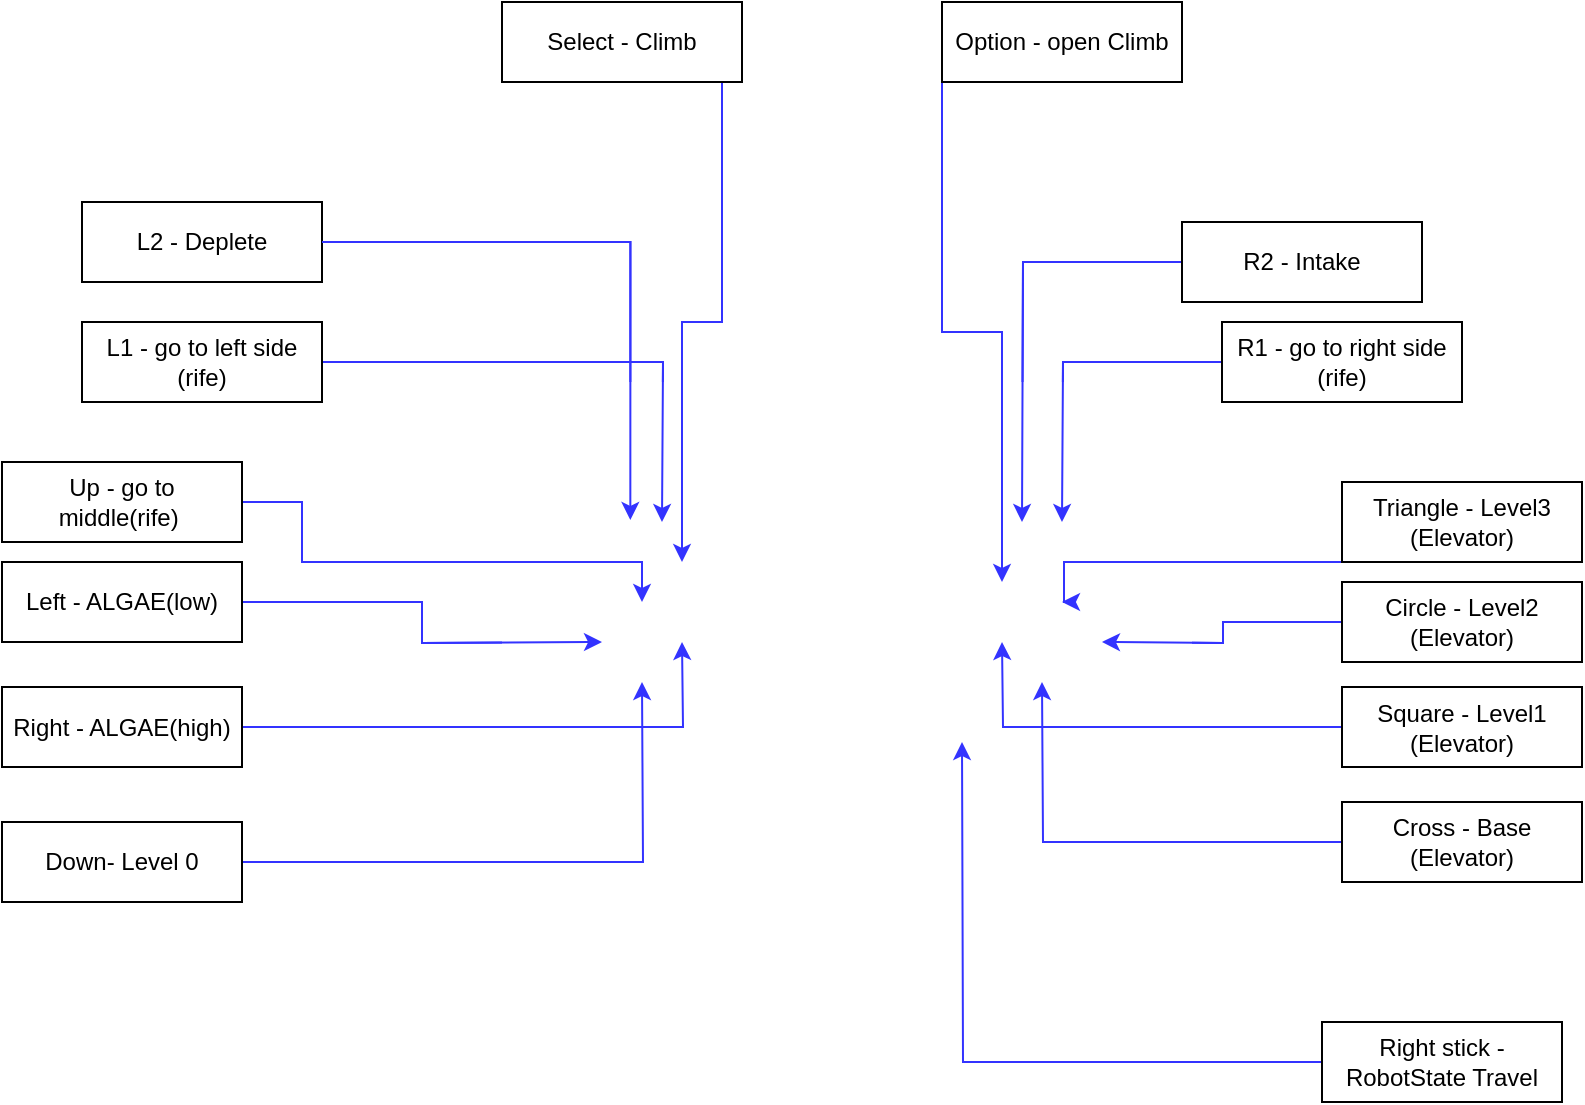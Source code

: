 <mxfile version="26.0.10">
  <diagram name="Page-1" id="9mQ9ZX5lmIJOBtvkhXA7">
    <mxGraphModel dx="2096" dy="446" grid="1" gridSize="10" guides="1" tooltips="1" connect="1" arrows="1" fold="1" page="1" pageScale="1" pageWidth="850" pageHeight="1100" math="0" shadow="0">
      <root>
        <mxCell id="0" />
        <mxCell id="1" parent="0" />
        <mxCell id="N5aHIdoO1ZOXEfKflo4E-1" value="" style="shape=image;verticalLabelPosition=bottom;labelBackgroundColor=default;verticalAlign=top;aspect=fixed;imageAspect=0;image=https://cellfi.co.il/wp-content/uploads/2023/11/white.jpg;imageBorder=none;imageBackground=default;connectable=0;" vertex="1" parent="1">
          <mxGeometry x="90" y="200" width="345" height="345" as="geometry" />
        </mxCell>
        <mxCell id="N5aHIdoO1ZOXEfKflo4E-3" value="L2 - Deplete" style="rounded=0;whiteSpace=wrap;html=1;" vertex="1" parent="1">
          <mxGeometry x="-120" y="110" width="120" height="40" as="geometry" />
        </mxCell>
        <mxCell id="N5aHIdoO1ZOXEfKflo4E-24" style="edgeStyle=orthogonalEdgeStyle;rounded=0;orthogonalLoop=1;jettySize=auto;html=1;fontFamily=Helvetica;fontSize=12;fontColor=default;labelBackgroundColor=default;fillColor=#3333FF;strokeColor=light-dark(#3333FF,#FFFFFF);" edge="1" parent="1" source="N5aHIdoO1ZOXEfKflo4E-4">
          <mxGeometry relative="1" as="geometry">
            <mxPoint x="170.0" y="270" as="targetPoint" />
          </mxGeometry>
        </mxCell>
        <mxCell id="N5aHIdoO1ZOXEfKflo4E-4" value="L1 - go to left side (rife)" style="rounded=0;whiteSpace=wrap;html=1;" vertex="1" parent="1">
          <mxGeometry x="-120" y="170" width="120" height="40" as="geometry" />
        </mxCell>
        <mxCell id="N5aHIdoO1ZOXEfKflo4E-27" style="edgeStyle=orthogonalEdgeStyle;rounded=0;orthogonalLoop=1;jettySize=auto;html=1;fontFamily=Helvetica;fontSize=12;fontColor=default;labelBackgroundColor=default;fillColor=#3333FF;strokeColor=light-dark(#3333FF,#FFFFFF);" edge="1" parent="1" source="N5aHIdoO1ZOXEfKflo4E-5">
          <mxGeometry relative="1" as="geometry">
            <mxPoint x="160.0" y="310" as="targetPoint" />
            <Array as="points">
              <mxPoint x="-10" y="260" />
              <mxPoint x="-10" y="290" />
              <mxPoint x="160" y="290" />
            </Array>
          </mxGeometry>
        </mxCell>
        <mxCell id="N5aHIdoO1ZOXEfKflo4E-5" value="Up - go to middle(rife)&amp;nbsp;" style="rounded=0;whiteSpace=wrap;html=1;" vertex="1" parent="1">
          <mxGeometry x="-160" y="240" width="120" height="40" as="geometry" />
        </mxCell>
        <mxCell id="N5aHIdoO1ZOXEfKflo4E-29" style="edgeStyle=orthogonalEdgeStyle;rounded=0;orthogonalLoop=1;jettySize=auto;html=1;fontFamily=Helvetica;fontSize=12;fontColor=default;labelBackgroundColor=default;strokeColor=light-dark(#3333FF,#FFFFFF);" edge="1" parent="1" source="N5aHIdoO1ZOXEfKflo4E-6">
          <mxGeometry relative="1" as="geometry">
            <mxPoint x="140.0" y="330" as="targetPoint" />
          </mxGeometry>
        </mxCell>
        <mxCell id="N5aHIdoO1ZOXEfKflo4E-6" value="Left - ALGAE(low&lt;span style=&quot;background-color: transparent; color: light-dark(rgb(0, 0, 0), rgb(255, 255, 255));&quot;&gt;)&lt;/span&gt;" style="rounded=0;whiteSpace=wrap;html=1;" vertex="1" parent="1">
          <mxGeometry x="-160" y="290" width="120" height="40" as="geometry" />
        </mxCell>
        <mxCell id="N5aHIdoO1ZOXEfKflo4E-33" style="edgeStyle=orthogonalEdgeStyle;rounded=0;orthogonalLoop=1;jettySize=auto;html=1;fontFamily=Helvetica;fontSize=12;fontColor=default;labelBackgroundColor=default;strokeColor=light-dark(#3333FF,#FFFFFF);" edge="1" parent="1" source="N5aHIdoO1ZOXEfKflo4E-7">
          <mxGeometry relative="1" as="geometry">
            <mxPoint x="180.0" y="330" as="targetPoint" />
          </mxGeometry>
        </mxCell>
        <mxCell id="N5aHIdoO1ZOXEfKflo4E-7" value="Right - ALGAE(high&lt;span style=&quot;background-color: transparent; color: light-dark(rgb(0, 0, 0), rgb(255, 255, 255));&quot;&gt;)&lt;/span&gt;" style="rounded=0;whiteSpace=wrap;html=1;" vertex="1" parent="1">
          <mxGeometry x="-160" y="352.5" width="120" height="40" as="geometry" />
        </mxCell>
        <mxCell id="N5aHIdoO1ZOXEfKflo4E-34" style="edgeStyle=orthogonalEdgeStyle;rounded=0;orthogonalLoop=1;jettySize=auto;html=1;fontFamily=Helvetica;fontSize=12;fontColor=default;labelBackgroundColor=default;fillColor=#FFFF99;strokeColor=light-dark(#3333FF,#FFFFFF);" edge="1" parent="1" source="N5aHIdoO1ZOXEfKflo4E-8">
          <mxGeometry relative="1" as="geometry">
            <mxPoint x="160.0" y="350" as="targetPoint" />
          </mxGeometry>
        </mxCell>
        <mxCell id="N5aHIdoO1ZOXEfKflo4E-8" value="Down- Level 0" style="rounded=0;whiteSpace=wrap;html=1;" vertex="1" parent="1">
          <mxGeometry x="-160" y="420" width="120" height="40" as="geometry" />
        </mxCell>
        <mxCell id="N5aHIdoO1ZOXEfKflo4E-10" style="edgeStyle=orthogonalEdgeStyle;rounded=0;orthogonalLoop=1;jettySize=auto;html=1;entryX=0.186;entryY=0.2;entryDx=0;entryDy=0;entryPerimeter=0;fillColor=#3333FF;strokeColor=light-dark(#3333FF,#FFFFFF);" edge="1" parent="1" source="N5aHIdoO1ZOXEfKflo4E-3" target="N5aHIdoO1ZOXEfKflo4E-1">
          <mxGeometry relative="1" as="geometry" />
        </mxCell>
        <mxCell id="N5aHIdoO1ZOXEfKflo4E-44" style="edgeStyle=orthogonalEdgeStyle;rounded=0;orthogonalLoop=1;jettySize=auto;html=1;fontFamily=Helvetica;fontSize=12;fontColor=default;labelBackgroundColor=default;fillColor=#3333FF;strokeColor=light-dark(#3333FF,#FFFFFF);" edge="1" parent="1" source="N5aHIdoO1ZOXEfKflo4E-37">
          <mxGeometry relative="1" as="geometry">
            <mxPoint x="350" y="270" as="targetPoint" />
          </mxGeometry>
        </mxCell>
        <mxCell id="N5aHIdoO1ZOXEfKflo4E-37" value="R2 - Intake" style="rounded=0;whiteSpace=wrap;html=1;" vertex="1" parent="1">
          <mxGeometry x="430" y="120" width="120" height="40" as="geometry" />
        </mxCell>
        <mxCell id="N5aHIdoO1ZOXEfKflo4E-45" style="edgeStyle=orthogonalEdgeStyle;rounded=0;orthogonalLoop=1;jettySize=auto;html=1;fontFamily=Helvetica;fontSize=12;fontColor=default;labelBackgroundColor=default;fillColor=#3333FF;strokeColor=light-dark(#3333FF,#FFFFFF);" edge="1" parent="1" source="N5aHIdoO1ZOXEfKflo4E-38">
          <mxGeometry relative="1" as="geometry">
            <mxPoint x="370" y="270" as="targetPoint" />
          </mxGeometry>
        </mxCell>
        <mxCell id="N5aHIdoO1ZOXEfKflo4E-38" value="L1 - go to right side (rife)" style="rounded=0;whiteSpace=wrap;html=1;" vertex="1" parent="1">
          <mxGeometry x="450" y="170" width="120" height="40" as="geometry" />
        </mxCell>
        <mxCell id="N5aHIdoO1ZOXEfKflo4E-46" style="edgeStyle=orthogonalEdgeStyle;rounded=0;orthogonalLoop=1;jettySize=auto;html=1;fontFamily=Helvetica;fontSize=12;fontColor=default;labelBackgroundColor=default;fillColor=#3333FF;strokeColor=light-dark(#3333FF,#FFFFFF);" edge="1" parent="1" source="N5aHIdoO1ZOXEfKflo4E-39">
          <mxGeometry relative="1" as="geometry">
            <mxPoint x="370" y="310" as="targetPoint" />
            <Array as="points">
              <mxPoint x="371" y="290" />
              <mxPoint x="371" y="310" />
            </Array>
          </mxGeometry>
        </mxCell>
        <mxCell id="N5aHIdoO1ZOXEfKflo4E-39" value="Triangle - Level3&lt;div&gt;(Elevator)&lt;/div&gt;" style="rounded=0;whiteSpace=wrap;html=1;" vertex="1" parent="1">
          <mxGeometry x="510" y="250" width="120" height="40" as="geometry" />
        </mxCell>
        <mxCell id="N5aHIdoO1ZOXEfKflo4E-47" style="edgeStyle=orthogonalEdgeStyle;rounded=0;orthogonalLoop=1;jettySize=auto;html=1;fontFamily=Helvetica;fontSize=12;fontColor=default;labelBackgroundColor=default;fillColor=#3333FF;strokeColor=light-dark(#3333FF,#FFFFFF);" edge="1" parent="1" source="N5aHIdoO1ZOXEfKflo4E-41">
          <mxGeometry relative="1" as="geometry">
            <mxPoint x="390" y="330" as="targetPoint" />
          </mxGeometry>
        </mxCell>
        <mxCell id="N5aHIdoO1ZOXEfKflo4E-41" value="Circle - Level2&lt;div&gt;(Elevator)&lt;/div&gt;" style="rounded=0;whiteSpace=wrap;html=1;" vertex="1" parent="1">
          <mxGeometry x="510" y="300" width="120" height="40" as="geometry" />
        </mxCell>
        <mxCell id="N5aHIdoO1ZOXEfKflo4E-54" style="edgeStyle=orthogonalEdgeStyle;rounded=0;orthogonalLoop=1;jettySize=auto;html=1;fontFamily=Helvetica;fontSize=12;fontColor=default;labelBackgroundColor=default;strokeColor=light-dark(#3333FF,#FFFFFF);" edge="1" parent="1" source="N5aHIdoO1ZOXEfKflo4E-53">
          <mxGeometry relative="1" as="geometry">
            <mxPoint x="320" y="380" as="targetPoint" />
          </mxGeometry>
        </mxCell>
        <mxCell id="N5aHIdoO1ZOXEfKflo4E-53" value="Right stick - RobotState Travel" style="rounded=0;whiteSpace=wrap;html=1;" vertex="1" parent="1">
          <mxGeometry x="500" y="520" width="120" height="40" as="geometry" />
        </mxCell>
        <mxCell id="N5aHIdoO1ZOXEfKflo4E-57" style="edgeStyle=orthogonalEdgeStyle;rounded=0;orthogonalLoop=1;jettySize=auto;html=1;fontFamily=Helvetica;fontSize=12;fontColor=default;labelBackgroundColor=default;strokeColor=light-dark(#3333FF,#FFFFFF);" edge="1" parent="1" source="N5aHIdoO1ZOXEfKflo4E-55">
          <mxGeometry relative="1" as="geometry">
            <mxPoint x="340" y="300" as="targetPoint" />
            <Array as="points">
              <mxPoint x="310" y="175" />
              <mxPoint x="340" y="175" />
            </Array>
          </mxGeometry>
        </mxCell>
        <mxCell id="N5aHIdoO1ZOXEfKflo4E-55" value="Option - open Climb" style="rounded=0;whiteSpace=wrap;html=1;" vertex="1" parent="1">
          <mxGeometry x="310" y="10" width="120" height="40" as="geometry" />
        </mxCell>
        <mxCell id="N5aHIdoO1ZOXEfKflo4E-58" style="edgeStyle=orthogonalEdgeStyle;rounded=0;orthogonalLoop=1;jettySize=auto;html=1;fontFamily=Helvetica;fontSize=12;fontColor=default;labelBackgroundColor=default;strokeColor=light-dark(#3333FF,#FFFFFF);" edge="1" parent="1" source="N5aHIdoO1ZOXEfKflo4E-56">
          <mxGeometry relative="1" as="geometry">
            <mxPoint x="180" y="290" as="targetPoint" />
            <Array as="points">
              <mxPoint x="200" y="170" />
              <mxPoint x="180" y="170" />
            </Array>
          </mxGeometry>
        </mxCell>
        <mxCell id="N5aHIdoO1ZOXEfKflo4E-56" value="Select - Climb" style="rounded=0;whiteSpace=wrap;html=1;" vertex="1" parent="1">
          <mxGeometry x="90" y="10" width="120" height="40" as="geometry" />
        </mxCell>
        <mxCell id="N5aHIdoO1ZOXEfKflo4E-59" value="" style="shape=image;verticalLabelPosition=bottom;labelBackgroundColor=default;verticalAlign=top;aspect=fixed;imageAspect=0;image=https://cellfi.co.il/wp-content/uploads/2023/11/white.jpg;imageBorder=none;imageBackground=default;connectable=0;" vertex="1" parent="1">
          <mxGeometry x="90" y="200" width="345" height="345" as="geometry" />
        </mxCell>
        <mxCell id="N5aHIdoO1ZOXEfKflo4E-60" value="L2 - Deplete" style="rounded=0;whiteSpace=wrap;html=1;" vertex="1" parent="1">
          <mxGeometry x="-120" y="110" width="120" height="40" as="geometry" />
        </mxCell>
        <mxCell id="N5aHIdoO1ZOXEfKflo4E-61" style="edgeStyle=orthogonalEdgeStyle;rounded=0;orthogonalLoop=1;jettySize=auto;html=1;fontFamily=Helvetica;fontSize=12;fontColor=default;labelBackgroundColor=default;fillColor=#3333FF;strokeColor=light-dark(#3333FF,#FFFFFF);" edge="1" parent="1" source="N5aHIdoO1ZOXEfKflo4E-62">
          <mxGeometry relative="1" as="geometry">
            <mxPoint x="170.0" y="270" as="targetPoint" />
          </mxGeometry>
        </mxCell>
        <mxCell id="N5aHIdoO1ZOXEfKflo4E-62" value="L1 - go to left side (rife)" style="rounded=0;whiteSpace=wrap;html=1;" vertex="1" parent="1">
          <mxGeometry x="-120" y="170" width="120" height="40" as="geometry" />
        </mxCell>
        <mxCell id="N5aHIdoO1ZOXEfKflo4E-63" style="edgeStyle=orthogonalEdgeStyle;rounded=0;orthogonalLoop=1;jettySize=auto;html=1;fontFamily=Helvetica;fontSize=12;fontColor=default;labelBackgroundColor=default;fillColor=#3333FF;strokeColor=light-dark(#3333FF,#FFFFFF);" edge="1" parent="1" source="N5aHIdoO1ZOXEfKflo4E-64">
          <mxGeometry relative="1" as="geometry">
            <mxPoint x="160.0" y="310" as="targetPoint" />
            <Array as="points">
              <mxPoint x="-10" y="260" />
              <mxPoint x="-10" y="290" />
              <mxPoint x="160" y="290" />
            </Array>
          </mxGeometry>
        </mxCell>
        <mxCell id="N5aHIdoO1ZOXEfKflo4E-64" value="Up - go to middle(rife)&amp;nbsp;" style="rounded=0;whiteSpace=wrap;html=1;" vertex="1" parent="1">
          <mxGeometry x="-160" y="240" width="120" height="40" as="geometry" />
        </mxCell>
        <mxCell id="N5aHIdoO1ZOXEfKflo4E-65" style="edgeStyle=orthogonalEdgeStyle;rounded=0;orthogonalLoop=1;jettySize=auto;html=1;fontFamily=Helvetica;fontSize=12;fontColor=default;labelBackgroundColor=default;strokeColor=light-dark(#3333FF,#FFFFFF);" edge="1" parent="1" source="N5aHIdoO1ZOXEfKflo4E-66">
          <mxGeometry relative="1" as="geometry">
            <mxPoint x="140.0" y="330" as="targetPoint" />
          </mxGeometry>
        </mxCell>
        <mxCell id="N5aHIdoO1ZOXEfKflo4E-66" value="Left - ALGAE(low&lt;span style=&quot;background-color: transparent; color: light-dark(rgb(0, 0, 0), rgb(255, 255, 255));&quot;&gt;)&lt;/span&gt;" style="rounded=0;whiteSpace=wrap;html=1;" vertex="1" parent="1">
          <mxGeometry x="-160" y="290" width="120" height="40" as="geometry" />
        </mxCell>
        <mxCell id="N5aHIdoO1ZOXEfKflo4E-67" style="edgeStyle=orthogonalEdgeStyle;rounded=0;orthogonalLoop=1;jettySize=auto;html=1;fontFamily=Helvetica;fontSize=12;fontColor=default;labelBackgroundColor=default;strokeColor=light-dark(#3333FF,#FFFFFF);" edge="1" parent="1" source="N5aHIdoO1ZOXEfKflo4E-68">
          <mxGeometry relative="1" as="geometry">
            <mxPoint x="180.0" y="330" as="targetPoint" />
          </mxGeometry>
        </mxCell>
        <mxCell id="N5aHIdoO1ZOXEfKflo4E-68" value="Right - ALGAE(high&lt;span style=&quot;background-color: transparent; color: light-dark(rgb(0, 0, 0), rgb(255, 255, 255));&quot;&gt;)&lt;/span&gt;" style="rounded=0;whiteSpace=wrap;html=1;" vertex="1" parent="1">
          <mxGeometry x="-160" y="352.5" width="120" height="40" as="geometry" />
        </mxCell>
        <mxCell id="N5aHIdoO1ZOXEfKflo4E-69" style="edgeStyle=orthogonalEdgeStyle;rounded=0;orthogonalLoop=1;jettySize=auto;html=1;fontFamily=Helvetica;fontSize=12;fontColor=default;labelBackgroundColor=default;fillColor=#FFFF99;strokeColor=light-dark(#3333FF,#FFFFFF);" edge="1" parent="1" source="N5aHIdoO1ZOXEfKflo4E-70">
          <mxGeometry relative="1" as="geometry">
            <mxPoint x="160.0" y="350" as="targetPoint" />
          </mxGeometry>
        </mxCell>
        <mxCell id="N5aHIdoO1ZOXEfKflo4E-70" value="Down- Level 0" style="rounded=0;whiteSpace=wrap;html=1;" vertex="1" parent="1">
          <mxGeometry x="-160" y="420" width="120" height="40" as="geometry" />
        </mxCell>
        <mxCell id="N5aHIdoO1ZOXEfKflo4E-71" style="edgeStyle=orthogonalEdgeStyle;rounded=0;orthogonalLoop=1;jettySize=auto;html=1;entryX=0.186;entryY=0.2;entryDx=0;entryDy=0;entryPerimeter=0;fillColor=#3333FF;strokeColor=light-dark(#3333FF,#FFFFFF);" edge="1" parent="1" source="N5aHIdoO1ZOXEfKflo4E-60" target="N5aHIdoO1ZOXEfKflo4E-59">
          <mxGeometry relative="1" as="geometry" />
        </mxCell>
        <mxCell id="N5aHIdoO1ZOXEfKflo4E-72" style="edgeStyle=orthogonalEdgeStyle;rounded=0;orthogonalLoop=1;jettySize=auto;html=1;fontFamily=Helvetica;fontSize=12;fontColor=default;labelBackgroundColor=default;fillColor=#3333FF;strokeColor=light-dark(#3333FF,#FFFFFF);" edge="1" parent="1" source="N5aHIdoO1ZOXEfKflo4E-73">
          <mxGeometry relative="1" as="geometry">
            <mxPoint x="350" y="270" as="targetPoint" />
          </mxGeometry>
        </mxCell>
        <mxCell id="N5aHIdoO1ZOXEfKflo4E-73" value="R2 - Intake" style="rounded=0;whiteSpace=wrap;html=1;" vertex="1" parent="1">
          <mxGeometry x="430" y="120" width="120" height="40" as="geometry" />
        </mxCell>
        <mxCell id="N5aHIdoO1ZOXEfKflo4E-74" style="edgeStyle=orthogonalEdgeStyle;rounded=0;orthogonalLoop=1;jettySize=auto;html=1;fontFamily=Helvetica;fontSize=12;fontColor=default;labelBackgroundColor=default;fillColor=#3333FF;strokeColor=light-dark(#3333FF,#FFFFFF);" edge="1" parent="1" source="N5aHIdoO1ZOXEfKflo4E-75">
          <mxGeometry relative="1" as="geometry">
            <mxPoint x="370" y="270" as="targetPoint" />
          </mxGeometry>
        </mxCell>
        <mxCell id="N5aHIdoO1ZOXEfKflo4E-75" value="R1 - go to right side (rife)" style="rounded=0;whiteSpace=wrap;html=1;" vertex="1" parent="1">
          <mxGeometry x="450" y="170" width="120" height="40" as="geometry" />
        </mxCell>
        <mxCell id="N5aHIdoO1ZOXEfKflo4E-76" style="edgeStyle=orthogonalEdgeStyle;rounded=0;orthogonalLoop=1;jettySize=auto;html=1;fontFamily=Helvetica;fontSize=12;fontColor=default;labelBackgroundColor=default;fillColor=#3333FF;strokeColor=light-dark(#3333FF,#FFFFFF);" edge="1" parent="1" source="N5aHIdoO1ZOXEfKflo4E-77">
          <mxGeometry relative="1" as="geometry">
            <mxPoint x="370" y="310" as="targetPoint" />
            <Array as="points">
              <mxPoint x="371" y="290" />
              <mxPoint x="371" y="310" />
            </Array>
          </mxGeometry>
        </mxCell>
        <mxCell id="N5aHIdoO1ZOXEfKflo4E-77" value="Triangle - Level3&lt;div&gt;(Elevator)&lt;/div&gt;" style="rounded=0;whiteSpace=wrap;html=1;" vertex="1" parent="1">
          <mxGeometry x="510" y="250" width="120" height="40" as="geometry" />
        </mxCell>
        <mxCell id="N5aHIdoO1ZOXEfKflo4E-78" style="edgeStyle=orthogonalEdgeStyle;rounded=0;orthogonalLoop=1;jettySize=auto;html=1;fontFamily=Helvetica;fontSize=12;fontColor=default;labelBackgroundColor=default;strokeColor=light-dark(#3333FF,#FFFFFF);" edge="1" parent="1" source="N5aHIdoO1ZOXEfKflo4E-79">
          <mxGeometry relative="1" as="geometry">
            <mxPoint x="340" y="330" as="targetPoint" />
          </mxGeometry>
        </mxCell>
        <mxCell id="N5aHIdoO1ZOXEfKflo4E-79" value="Square - Level1&lt;div&gt;&lt;div&gt;(Elevator)&lt;/div&gt;&lt;/div&gt;" style="rounded=0;whiteSpace=wrap;html=1;" vertex="1" parent="1">
          <mxGeometry x="510" y="352.5" width="120" height="40" as="geometry" />
        </mxCell>
        <mxCell id="N5aHIdoO1ZOXEfKflo4E-80" style="edgeStyle=orthogonalEdgeStyle;rounded=0;orthogonalLoop=1;jettySize=auto;html=1;fontFamily=Helvetica;fontSize=12;fontColor=default;labelBackgroundColor=default;fillColor=#3333FF;strokeColor=light-dark(#3333FF,#FFFFFF);" edge="1" parent="1" source="N5aHIdoO1ZOXEfKflo4E-81">
          <mxGeometry relative="1" as="geometry">
            <mxPoint x="390" y="330" as="targetPoint" />
          </mxGeometry>
        </mxCell>
        <mxCell id="N5aHIdoO1ZOXEfKflo4E-81" value="Circle - Level2&lt;div&gt;(Elevator)&lt;/div&gt;" style="rounded=0;whiteSpace=wrap;html=1;" vertex="1" parent="1">
          <mxGeometry x="510" y="300" width="120" height="40" as="geometry" />
        </mxCell>
        <mxCell id="N5aHIdoO1ZOXEfKflo4E-82" style="edgeStyle=orthogonalEdgeStyle;rounded=0;orthogonalLoop=1;jettySize=auto;html=1;fontFamily=Helvetica;fontSize=12;fontColor=default;labelBackgroundColor=default;strokeColor=light-dark(#3333FF,#FFFFFF);" edge="1" parent="1" source="N5aHIdoO1ZOXEfKflo4E-83">
          <mxGeometry relative="1" as="geometry">
            <mxPoint x="360" y="350" as="targetPoint" />
          </mxGeometry>
        </mxCell>
        <mxCell id="N5aHIdoO1ZOXEfKflo4E-83" value="Cross - Base&lt;div&gt;&lt;span style=&quot;background-color: transparent; color: light-dark(rgb(0, 0, 0), rgb(255, 255, 255));&quot;&gt;(Elevator)&lt;/span&gt;&lt;/div&gt;" style="rounded=0;whiteSpace=wrap;html=1;" vertex="1" parent="1">
          <mxGeometry x="510" y="410" width="120" height="40" as="geometry" />
        </mxCell>
        <mxCell id="N5aHIdoO1ZOXEfKflo4E-84" style="edgeStyle=orthogonalEdgeStyle;rounded=0;orthogonalLoop=1;jettySize=auto;html=1;fontFamily=Helvetica;fontSize=12;fontColor=default;labelBackgroundColor=default;strokeColor=light-dark(#3333FF,#FFFFFF);" edge="1" parent="1" source="N5aHIdoO1ZOXEfKflo4E-85">
          <mxGeometry relative="1" as="geometry">
            <mxPoint x="320" y="380" as="targetPoint" />
          </mxGeometry>
        </mxCell>
        <mxCell id="N5aHIdoO1ZOXEfKflo4E-85" value="Right stick - RobotState Travel" style="rounded=0;whiteSpace=wrap;html=1;" vertex="1" parent="1">
          <mxGeometry x="500" y="520" width="120" height="40" as="geometry" />
        </mxCell>
        <mxCell id="N5aHIdoO1ZOXEfKflo4E-86" style="edgeStyle=orthogonalEdgeStyle;rounded=0;orthogonalLoop=1;jettySize=auto;html=1;fontFamily=Helvetica;fontSize=12;fontColor=default;labelBackgroundColor=default;strokeColor=light-dark(#3333FF,#FFFFFF);" edge="1" parent="1" source="N5aHIdoO1ZOXEfKflo4E-87">
          <mxGeometry relative="1" as="geometry">
            <mxPoint x="340" y="300" as="targetPoint" />
            <Array as="points">
              <mxPoint x="310" y="175" />
              <mxPoint x="340" y="175" />
            </Array>
          </mxGeometry>
        </mxCell>
        <mxCell id="N5aHIdoO1ZOXEfKflo4E-87" value="Option - open Climb" style="rounded=0;whiteSpace=wrap;html=1;" vertex="1" parent="1">
          <mxGeometry x="310" y="10" width="120" height="40" as="geometry" />
        </mxCell>
        <mxCell id="N5aHIdoO1ZOXEfKflo4E-88" style="edgeStyle=orthogonalEdgeStyle;rounded=0;orthogonalLoop=1;jettySize=auto;html=1;fontFamily=Helvetica;fontSize=12;fontColor=default;labelBackgroundColor=default;strokeColor=light-dark(#3333FF,#FFFFFF);" edge="1" parent="1" source="N5aHIdoO1ZOXEfKflo4E-89">
          <mxGeometry relative="1" as="geometry">
            <mxPoint x="180" y="290" as="targetPoint" />
            <Array as="points">
              <mxPoint x="200" y="170" />
              <mxPoint x="180" y="170" />
            </Array>
          </mxGeometry>
        </mxCell>
        <mxCell id="N5aHIdoO1ZOXEfKflo4E-89" value="Select - Climb" style="rounded=0;whiteSpace=wrap;html=1;" vertex="1" parent="1">
          <mxGeometry x="90" y="10" width="120" height="40" as="geometry" />
        </mxCell>
      </root>
    </mxGraphModel>
  </diagram>
</mxfile>
